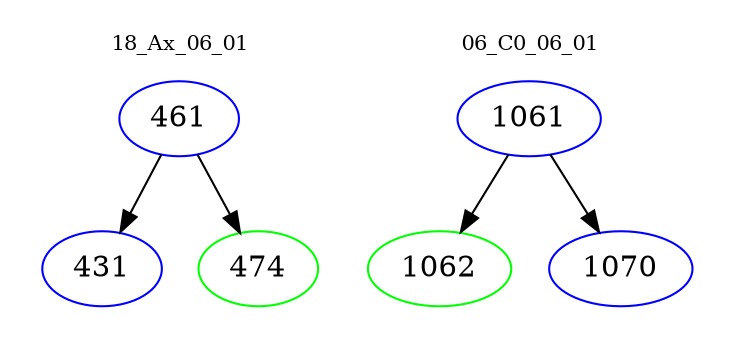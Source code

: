digraph{
subgraph cluster_0 {
color = white
label = "18_Ax_06_01";
fontsize=10;
T0_461 [label="461", color="blue"]
T0_461 -> T0_431 [color="black"]
T0_431 [label="431", color="blue"]
T0_461 -> T0_474 [color="black"]
T0_474 [label="474", color="green"]
}
subgraph cluster_1 {
color = white
label = "06_C0_06_01";
fontsize=10;
T1_1061 [label="1061", color="blue"]
T1_1061 -> T1_1062 [color="black"]
T1_1062 [label="1062", color="green"]
T1_1061 -> T1_1070 [color="black"]
T1_1070 [label="1070", color="blue"]
}
}
